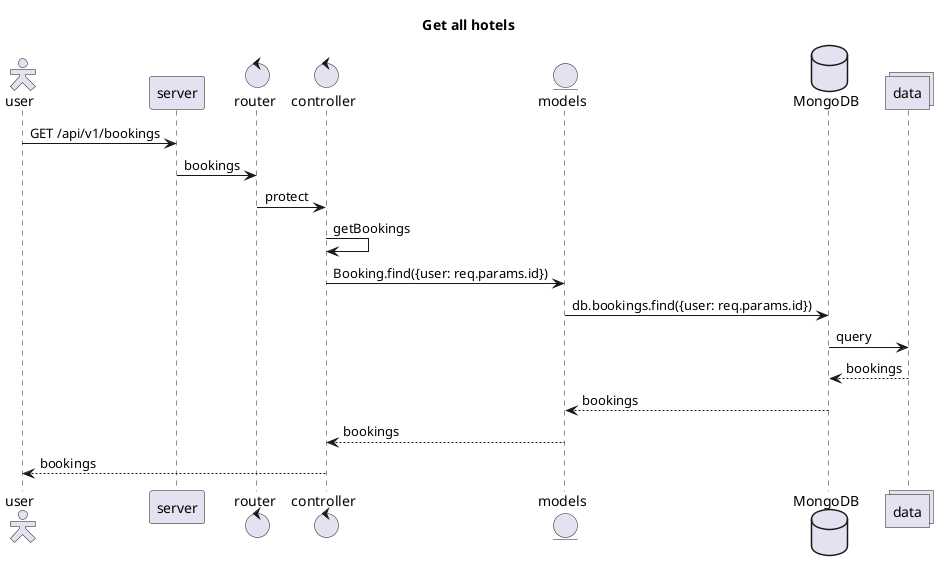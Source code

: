 @startuml sequence
title Get all hotels
skinparam actorStyle Hollow
actor user
participant server
control router
control controller
entity models
database MongoDB as db
collections data
user -> server : GET /api/v1/bookings
server -> router : bookings
router -> controller : protect
controller -> controller : getBookings
controller -> models : Booking.find({user: req.params.id})
models -> db : db.bookings.find({user: req.params.id})
db -> data : query
db <-- data : bookings
models <-- db : bookings
controller <-- models : bookings
user <-- controller : bookings
@enduml